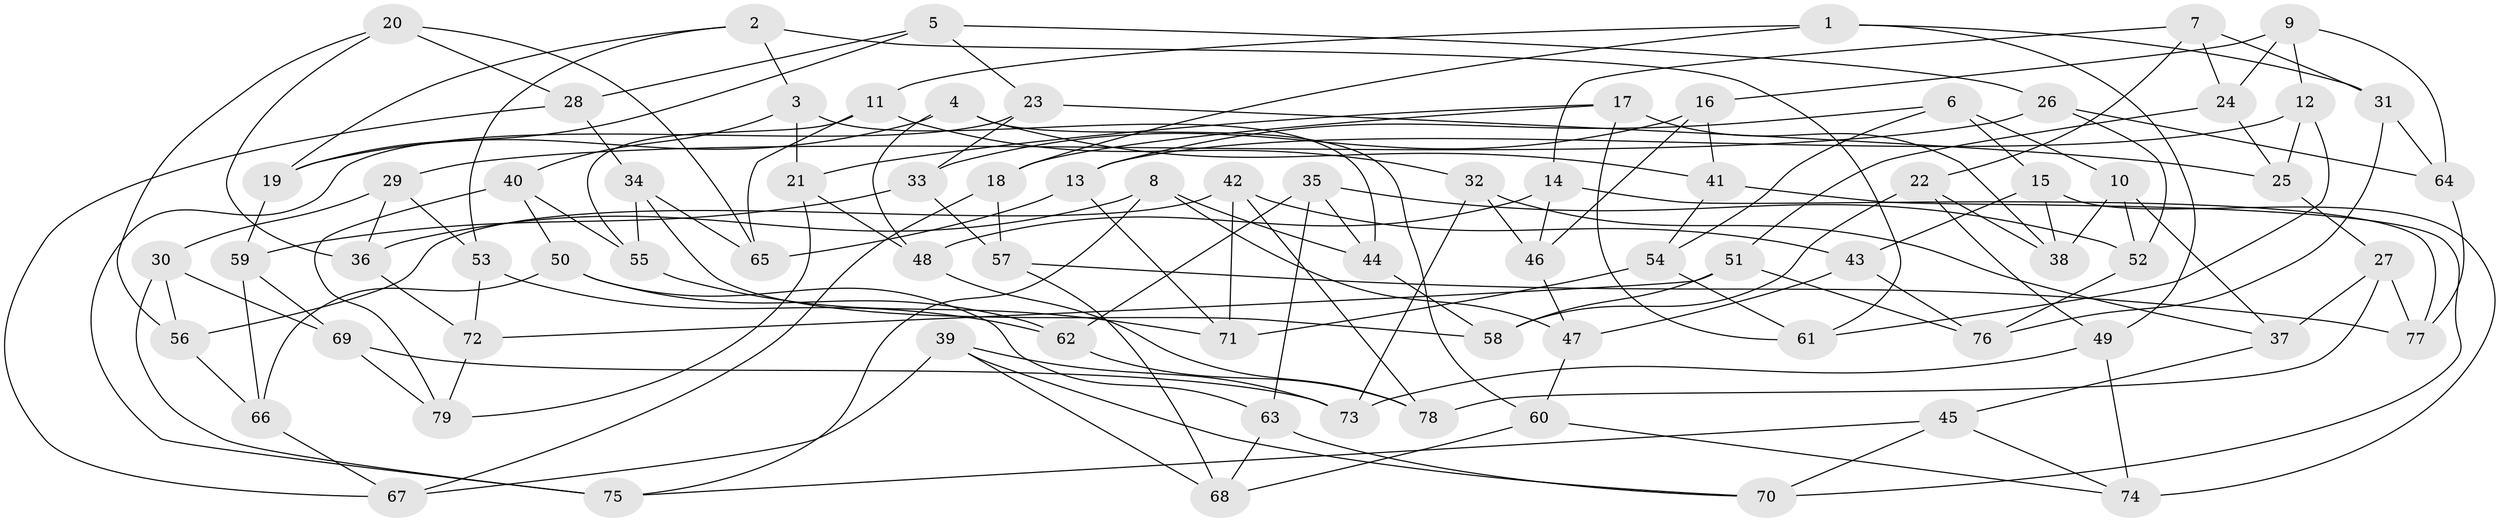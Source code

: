 // coarse degree distribution, {8: 0.25, 5: 0.125, 7: 0.25, 4: 0.08333333333333333, 9: 0.041666666666666664, 6: 0.20833333333333334, 10: 0.041666666666666664}
// Generated by graph-tools (version 1.1) at 2025/38/03/04/25 23:38:13]
// undirected, 79 vertices, 158 edges
graph export_dot {
  node [color=gray90,style=filled];
  1;
  2;
  3;
  4;
  5;
  6;
  7;
  8;
  9;
  10;
  11;
  12;
  13;
  14;
  15;
  16;
  17;
  18;
  19;
  20;
  21;
  22;
  23;
  24;
  25;
  26;
  27;
  28;
  29;
  30;
  31;
  32;
  33;
  34;
  35;
  36;
  37;
  38;
  39;
  40;
  41;
  42;
  43;
  44;
  45;
  46;
  47;
  48;
  49;
  50;
  51;
  52;
  53;
  54;
  55;
  56;
  57;
  58;
  59;
  60;
  61;
  62;
  63;
  64;
  65;
  66;
  67;
  68;
  69;
  70;
  71;
  72;
  73;
  74;
  75;
  76;
  77;
  78;
  79;
  1 -- 11;
  1 -- 49;
  1 -- 18;
  1 -- 31;
  2 -- 61;
  2 -- 3;
  2 -- 53;
  2 -- 19;
  3 -- 21;
  3 -- 44;
  3 -- 40;
  4 -- 60;
  4 -- 48;
  4 -- 41;
  4 -- 19;
  5 -- 26;
  5 -- 28;
  5 -- 23;
  5 -- 19;
  6 -- 54;
  6 -- 15;
  6 -- 10;
  6 -- 13;
  7 -- 14;
  7 -- 22;
  7 -- 31;
  7 -- 24;
  8 -- 75;
  8 -- 47;
  8 -- 44;
  8 -- 36;
  9 -- 12;
  9 -- 64;
  9 -- 16;
  9 -- 24;
  10 -- 38;
  10 -- 37;
  10 -- 52;
  11 -- 32;
  11 -- 65;
  11 -- 55;
  12 -- 25;
  12 -- 13;
  12 -- 61;
  13 -- 65;
  13 -- 71;
  14 -- 77;
  14 -- 48;
  14 -- 46;
  15 -- 43;
  15 -- 38;
  15 -- 74;
  16 -- 33;
  16 -- 46;
  16 -- 41;
  17 -- 61;
  17 -- 21;
  17 -- 38;
  17 -- 18;
  18 -- 57;
  18 -- 67;
  19 -- 59;
  20 -- 65;
  20 -- 28;
  20 -- 36;
  20 -- 56;
  21 -- 48;
  21 -- 79;
  22 -- 58;
  22 -- 38;
  22 -- 49;
  23 -- 75;
  23 -- 25;
  23 -- 33;
  24 -- 25;
  24 -- 51;
  25 -- 27;
  26 -- 52;
  26 -- 64;
  26 -- 29;
  27 -- 78;
  27 -- 37;
  27 -- 77;
  28 -- 34;
  28 -- 67;
  29 -- 53;
  29 -- 36;
  29 -- 30;
  30 -- 56;
  30 -- 75;
  30 -- 69;
  31 -- 64;
  31 -- 76;
  32 -- 73;
  32 -- 46;
  32 -- 37;
  33 -- 59;
  33 -- 57;
  34 -- 55;
  34 -- 65;
  34 -- 58;
  35 -- 62;
  35 -- 63;
  35 -- 52;
  35 -- 44;
  36 -- 72;
  37 -- 45;
  39 -- 73;
  39 -- 68;
  39 -- 70;
  39 -- 67;
  40 -- 50;
  40 -- 55;
  40 -- 79;
  41 -- 70;
  41 -- 54;
  42 -- 43;
  42 -- 71;
  42 -- 56;
  42 -- 78;
  43 -- 47;
  43 -- 76;
  44 -- 58;
  45 -- 74;
  45 -- 70;
  45 -- 75;
  46 -- 47;
  47 -- 60;
  48 -- 78;
  49 -- 74;
  49 -- 73;
  50 -- 62;
  50 -- 66;
  50 -- 63;
  51 -- 72;
  51 -- 58;
  51 -- 76;
  52 -- 76;
  53 -- 72;
  53 -- 62;
  54 -- 61;
  54 -- 71;
  55 -- 71;
  56 -- 66;
  57 -- 77;
  57 -- 68;
  59 -- 66;
  59 -- 69;
  60 -- 74;
  60 -- 68;
  62 -- 78;
  63 -- 68;
  63 -- 70;
  64 -- 77;
  66 -- 67;
  69 -- 79;
  69 -- 73;
  72 -- 79;
}

